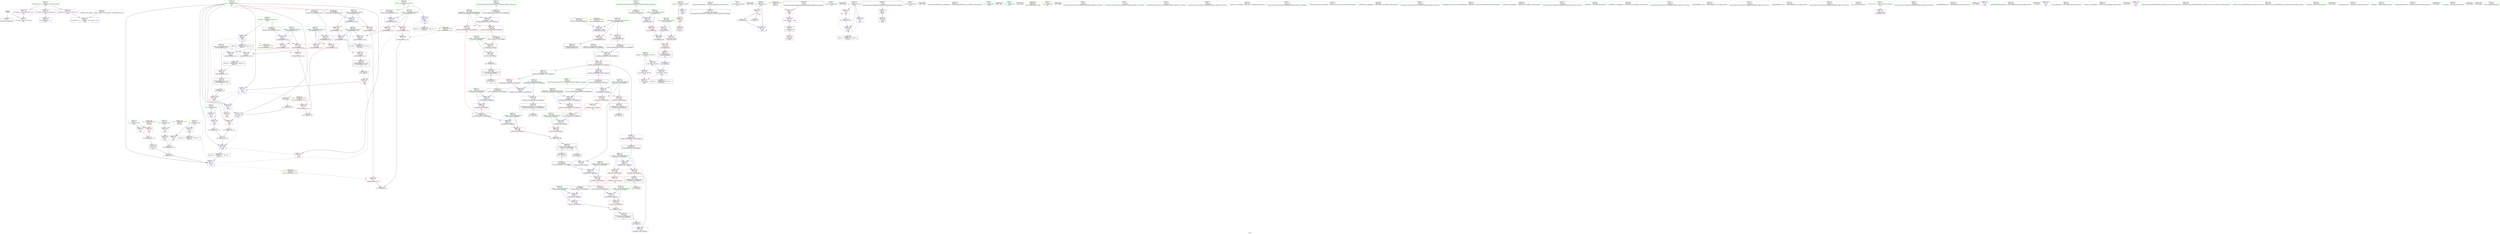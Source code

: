 digraph "SVFG" {
	label="SVFG";

	Node0x5639dddceab0 [shape=record,color=grey,label="{NodeID: 0\nNullPtr}"];
	Node0x5639dddceab0 -> Node0x5639dddef630[style=solid];
	Node0x5639dddceab0 -> Node0x5639dddf5120[style=solid];
	Node0x5639dde23eb0 [shape=record,color=black,label="{NodeID: 443\n115 = PHI(186, )\n}"];
	Node0x5639dde23eb0 -> Node0x5639dddf2ea0[style=solid];
	Node0x5639dddf04c0 [shape=record,color=blue,label="{NodeID: 194\n243\<--242\n__base.addr\<--__base\n_ZSt5fixedRSt8ios_base\n}"];
	Node0x5639dddf04c0 -> Node0x5639dddf3c70[style=dashed];
	Node0x5639dddf04c0 -> Node0x5639dddf3d40[style=dashed];
	Node0x5639dddecdb0 [shape=record,color=purple,label="{NodeID: 111\n270\<--262\ncoerce.dive\<--retval\n_ZSt12setprecisioni\n}"];
	Node0x5639dddecdb0 -> Node0x5639dddf3ee0[style=solid];
	Node0x5639dddeb740 [shape=record,color=green,label="{NodeID: 28\n48\<--49\nretval\<--retval_field_insensitive\nmain\n}"];
	Node0x5639dddeb740 -> Node0x5639dddf24e0[style=solid];
	Node0x5639dddeb740 -> Node0x5639dddf5220[style=solid];
	Node0x5639dddf36c0 [shape=record,color=red,label="{NodeID: 139\n234\<--214\n\<--retval\n_ZSt3maxIdERKT_S2_S2_\n}"];
	Node0x5639dddf36c0 -> Node0x5639dddeff10[style=solid];
	Node0x5639dddee090 [shape=record,color=green,label="{NodeID: 56\n216\<--217\n__a.addr\<--__a.addr_field_insensitive\n_ZSt3maxIdERKT_S2_S2_\n}"];
	Node0x5639dddee090 -> Node0x5639dddf3790[style=solid];
	Node0x5639dddee090 -> Node0x5639dddf3860[style=solid];
	Node0x5639dddee090 -> Node0x5639dddf60c0[style=solid];
	Node0x5639dde20780 [shape=record,color=black,label="{NodeID: 416\n353 = PHI(372, )\n}"];
	Node0x5639dde20780 -> Node0x5639dddf0f50[style=solid];
	Node0x5639dde0b530 [shape=record,color=black,label="{NodeID: 333\nMR_20V_2 = PHI(MR_20V_3, MR_20V_1, )\npts\{65 \}\n}"];
	Node0x5639dde0b530 -> Node0x5639dddf5700[style=dashed];
	Node0x5639dddf4d80 [shape=record,color=red,label="{NodeID: 167\n381\<--375\n\<--__a.addr\n_ZStorSt13_Ios_FmtflagsS_\n}"];
	Node0x5639dddf4d80 -> Node0x5639dddfed70[style=solid];
	Node0x5639dddef930 [shape=record,color=black,label="{NodeID: 84\n31\<--32\n\<--_ZNSt8ios_base4InitD1Ev\nCan only get source location for instruction, argument, global var or function.}"];
	Node0x5639ddddd4b0 [shape=record,color=green,label="{NodeID: 1\n7\<--1\n__dso_handle\<--dummyObj\nGlob }"];
	Node0x5639dde24080 [shape=record,color=black,label="{NodeID: 444\n154 = PHI()\n}"];
	Node0x5639dddf0590 [shape=record,color=blue,label="{NodeID: 195\n264\<--261\n__n.addr\<--__n\n_ZSt12setprecisioni\n}"];
	Node0x5639dddf0590 -> Node0x5639dddf3e10[style=dashed];
	Node0x5639dddece80 [shape=record,color=purple,label="{NodeID: 112\n295\<--294\n_M_flags\<--this1\n_ZNSt8ios_base4setfESt13_Ios_FmtflagsS0_\n}"];
	Node0x5639dddece80 -> Node0x5639dddf43c0[style=solid];
	Node0x5639dddeb810 [shape=record,color=green,label="{NodeID: 29\n50\<--51\nt\<--t_field_insensitive\nmain\n}"];
	Node0x5639dddeb810 -> Node0x5639dddf25b0[style=solid];
	Node0x5639dddeb810 -> Node0x5639dddf5490[style=solid];
	Node0x5639dddf3790 [shape=record,color=red,label="{NodeID: 140\n222\<--216\n\<--__a.addr\n_ZSt3maxIdERKT_S2_S2_\n}"];
	Node0x5639dddf3790 -> Node0x5639dddf3ad0[style=solid];
	Node0x5639dddee160 [shape=record,color=green,label="{NodeID: 57\n218\<--219\n__b.addr\<--__b.addr_field_insensitive\n_ZSt3maxIdERKT_S2_S2_\n}"];
	Node0x5639dddee160 -> Node0x5639dddf3930[style=solid];
	Node0x5639dddee160 -> Node0x5639dddf3a00[style=solid];
	Node0x5639dddee160 -> Node0x5639dddf6190[style=solid];
	Node0x5639dda6be60 [shape=record,color=black,label="{NodeID: 417\n334 = PHI(298, )\n0th arg _ZStcoSt13_Ios_Fmtflags }"];
	Node0x5639dda6be60 -> Node0x5639dddf0ce0[style=solid];
	Node0x5639dde0ba30 [shape=record,color=black,label="{NodeID: 334\nMR_22V_2 = PHI(MR_22V_3, MR_22V_1, )\npts\{67 \}\n}"];
	Node0x5639dde0ba30 -> Node0x5639dddf58a0[style=dashed];
	Node0x5639dddf4e50 [shape=record,color=red,label="{NodeID: 168\n382\<--377\n\<--__b.addr\n_ZStorSt13_Ios_FmtflagsS_\n}"];
	Node0x5639dddf4e50 -> Node0x5639dddfed70[style=solid];
	Node0x5639dddefa30 [shape=record,color=black,label="{NodeID: 85\n78\<--77\n\<--vbase.offset.ptr\nmain\n}"];
	Node0x5639dddefa30 -> Node0x5639dddf2dd0[style=solid];
	Node0x5639ddddd540 [shape=record,color=green,label="{NodeID: 2\n8\<--1\n_ZSt3cin\<--dummyObj\nGlob }"];
	Node0x5639dde24150 [shape=record,color=black,label="{NodeID: 445\n158 = PHI()\n}"];
	Node0x5639dde0ee90 [shape=record,color=yellow,style=double,label="{NodeID: 362\n18V_1 = ENCHI(MR_18V_0)\npts\{63 \}\nFun[_ZSt3minIdERKT_S2_S2_]}"];
	Node0x5639dde0ee90 -> Node0x5639dddf3520[style=dashed];
	Node0x5639dddf0660 [shape=record,color=blue,label="{NodeID: 196\n267\<--268\n_M_n\<--\n_ZSt12setprecisioni\n}"];
	Node0x5639dddf0660 -> Node0x5639dddf3ee0[style=dashed];
	Node0x5639dddecf50 [shape=record,color=purple,label="{NodeID: 113\n302\<--294\n_M_flags2\<--this1\n_ZNSt8ios_base4setfESt13_Ios_FmtflagsS0_\n|{<s0>21}}"];
	Node0x5639dddecf50:s0 -> Node0x5639dde21e90[style=solid,color=red];
	Node0x5639dddeb8e0 [shape=record,color=green,label="{NodeID: 30\n52\<--53\ncs\<--cs_field_insensitive\nmain\n}"];
	Node0x5639dddeb8e0 -> Node0x5639dddf2680[style=solid];
	Node0x5639dddeb8e0 -> Node0x5639dddf52f0[style=solid];
	Node0x5639dddeb8e0 -> Node0x5639dddf5cb0[style=solid];
	Node0x5639dddf3860 [shape=record,color=red,label="{NodeID: 141\n231\<--216\n\<--__a.addr\n_ZSt3maxIdERKT_S2_S2_\n}"];
	Node0x5639dddf3860 -> Node0x5639dddf03f0[style=solid];
	Node0x5639dddee230 [shape=record,color=green,label="{NodeID: 58\n243\<--244\n__base.addr\<--__base.addr_field_insensitive\n_ZSt5fixedRSt8ios_base\n}"];
	Node0x5639dddee230 -> Node0x5639dddf3c70[style=solid];
	Node0x5639dddee230 -> Node0x5639dddf3d40[style=solid];
	Node0x5639dddee230 -> Node0x5639dddf04c0[style=solid];
	Node0x5639dde21e90 [shape=record,color=black,label="{NodeID: 418\n318 = PHI(302, )\n0th arg _ZStaNRSt13_Ios_FmtflagsS_ }"];
	Node0x5639dde21e90 -> Node0x5639dddf0a70[style=solid];
	Node0x5639dde0bf30 [shape=record,color=black,label="{NodeID: 335\nMR_24V_2 = PHI(MR_24V_3, MR_24V_1, )\npts\{690000 \}\n}"];
	Node0x5639dde0bf30 -> Node0x5639dddf5be0[style=dashed];
	Node0x5639dddf4f20 [shape=record,color=blue,label="{NodeID: 169\n389\<--19\nllvm.global_ctors_0\<--\nGlob }"];
	Node0x5639dddefb00 [shape=record,color=black,label="{NodeID: 86\n81\<--80\n\<--add.ptr\nmain\n}"];
	Node0x5639ddde9900 [shape=record,color=green,label="{NodeID: 3\n11\<--1\n_ZSt4cout\<--dummyObj\nGlob }"];
	Node0x5639dde24220 [shape=record,color=black,label="{NodeID: 446\n164 = PHI()\n}"];
	Node0x5639dde0efa0 [shape=record,color=yellow,style=double,label="{NodeID: 363\n20V_1 = ENCHI(MR_20V_0)\npts\{65 \}\nFun[_ZSt3minIdERKT_S2_S2_]}"];
	Node0x5639dde0efa0 -> Node0x5639dddf35f0[style=dashed];
	Node0x5639dddf0730 [shape=record,color=blue,label="{NodeID: 197\n283\<--280\nthis.addr\<--this\n_ZNSt8ios_base4setfESt13_Ios_FmtflagsS0_\n}"];
	Node0x5639dddf0730 -> Node0x5639dddf3fb0[style=dashed];
	Node0x5639ddded020 [shape=record,color=purple,label="{NodeID: 114\n311\<--294\n_M_flags5\<--this1\n_ZNSt8ios_base4setfESt13_Ios_FmtflagsS0_\n|{<s0>23}}"];
	Node0x5639ddded020:s0 -> Node0x5639dde24e00[style=solid,color=red];
	Node0x5639dddeb9b0 [shape=record,color=green,label="{NodeID: 31\n54\<--55\npi\<--pi_field_insensitive\nmain\n}"];
	Node0x5639dddeb9b0 -> Node0x5639dddf2750[style=solid];
	Node0x5639dddeb9b0 -> Node0x5639dddf53c0[style=solid];
	Node0x5639dddf3930 [shape=record,color=red,label="{NodeID: 142\n224\<--218\n\<--__b.addr\n_ZSt3maxIdERKT_S2_S2_\n}"];
	Node0x5639dddf3930 -> Node0x5639dddf3ba0[style=solid];
	Node0x5639dddee300 [shape=record,color=green,label="{NodeID: 59\n250\<--251\n_ZNSt8ios_base4setfESt13_Ios_FmtflagsS0_\<--_ZNSt8ios_base4setfESt13_Ios_FmtflagsS0__field_insensitive\n}"];
	Node0x5639dde21fd0 [shape=record,color=black,label="{NodeID: 419\n319 = PHI(299, )\n1st arg _ZStaNRSt13_Ios_FmtflagsS_ }"];
	Node0x5639dde21fd0 -> Node0x5639dddf0b40[style=solid];
	Node0x5639dddf5020 [shape=record,color=blue,label="{NodeID: 170\n390\<--20\nllvm.global_ctors_1\<--_GLOBAL__sub_I_qu4sar_1_0.cpp\nGlob }"];
	Node0x5639dddefbd0 [shape=record,color=black,label="{NodeID: 87\n104\<--103\nconv\<--\nmain\n}"];
	Node0x5639dddefbd0 -> Node0x5639dddff1f0[style=solid];
	Node0x5639ddde9990 [shape=record,color=green,label="{NodeID: 4\n12\<--1\n.str\<--dummyObj\nGlob }"];
	Node0x5639dde242f0 [shape=record,color=black,label="{NodeID: 447\n168 = PHI()\n}"];
	Node0x5639dddf0800 [shape=record,color=blue,label="{NodeID: 198\n285\<--281\n__fmtfl.addr\<--__fmtfl\n_ZNSt8ios_base4setfESt13_Ios_FmtflagsS0_\n}"];
	Node0x5639dddf0800 -> Node0x5639dddf4080[style=dashed];
	Node0x5639dddf2340 [shape=record,color=purple,label="{NodeID: 115\n80\<--9\nadd.ptr\<--\nmain\n}"];
	Node0x5639dddf2340 -> Node0x5639dddefb00[style=solid];
	Node0x5639dddeba80 [shape=record,color=green,label="{NodeID: 32\n56\<--57\nv\<--v_field_insensitive\nmain\n}"];
	Node0x5639dddeba80 -> Node0x5639dddf2820[style=solid];
	Node0x5639dddeba80 -> Node0x5639dddf28f0[style=solid];
	Node0x5639dddf3a00 [shape=record,color=red,label="{NodeID: 143\n228\<--218\n\<--__b.addr\n_ZSt3maxIdERKT_S2_S2_\n}"];
	Node0x5639dddf3a00 -> Node0x5639dddf0320[style=solid];
	Node0x5639dddee400 [shape=record,color=green,label="{NodeID: 60\n262\<--263\nretval\<--retval_field_insensitive\n_ZSt12setprecisioni\n}"];
	Node0x5639dddee400 -> Node0x5639dddecce0[style=solid];
	Node0x5639dddee400 -> Node0x5639dddecdb0[style=solid];
	Node0x5639dde22110 [shape=record,color=black,label="{NodeID: 420\n261 = PHI(147, )\n0th arg _ZSt12setprecisioni }"];
	Node0x5639dde22110 -> Node0x5639dddf0590[style=solid];
	Node0x5639dddf5120 [shape=record,color=blue, style = dotted,label="{NodeID: 171\n391\<--3\nllvm.global_ctors_2\<--dummyVal\nGlob }"];
	Node0x5639dddefca0 [shape=record,color=black,label="{NodeID: 88\n110\<--109\nconv6\<--mul5\nmain\n}"];
	Node0x5639dddefca0 -> Node0x5639dddff070[style=solid];
	Node0x5639ddde9a20 [shape=record,color=green,label="{NodeID: 5\n14\<--1\n.str.1\<--dummyObj\nGlob }"];
	Node0x5639dde243f0 [shape=record,color=black,label="{NodeID: 448\n170 = PHI()\n}"];
	Node0x5639dddf08d0 [shape=record,color=blue,label="{NodeID: 199\n287\<--282\n__mask.addr\<--__mask\n_ZNSt8ios_base4setfESt13_Ios_FmtflagsS0_\n}"];
	Node0x5639dddf08d0 -> Node0x5639dddf4150[style=dashed];
	Node0x5639dddf08d0 -> Node0x5639dddf4220[style=dashed];
	Node0x5639dddf2410 [shape=record,color=red,label="{NodeID: 116\n76\<--10\nvtable\<--\nmain\n}"];
	Node0x5639dddf2410 -> Node0x5639dddecc10[style=solid];
	Node0x5639dddebb50 [shape=record,color=green,label="{NodeID: 33\n58\<--59\nd\<--d_field_insensitive\nmain\n}"];
	Node0x5639dddebb50 -> Node0x5639dddf29c0[style=solid];
	Node0x5639dddf6a70 [shape=record,color=yellow,style=double,label="{NodeID: 393\nRETMU(42V_2)\npts\{244 \}\nFun[_ZSt5fixedRSt8ios_base]}"];
	Node0x5639dddf3ad0 [shape=record,color=red,label="{NodeID: 144\n223\<--222\n\<--\n_ZSt3maxIdERKT_S2_S2_\n}"];
	Node0x5639dddf3ad0 -> Node0x5639dddffaf0[style=solid];
	Node0x5639dddee4d0 [shape=record,color=green,label="{NodeID: 61\n264\<--265\n__n.addr\<--__n.addr_field_insensitive\n_ZSt12setprecisioni\n}"];
	Node0x5639dddee4d0 -> Node0x5639dddf3e10[style=solid];
	Node0x5639dddee4d0 -> Node0x5639dddf0590[style=solid];
	Node0x5639dde22250 [shape=record,color=black,label="{NodeID: 421\n373 = PHI(351, )\n0th arg _ZStorSt13_Ios_FmtflagsS_ }"];
	Node0x5639dde22250 -> Node0x5639dddf11c0[style=solid];
	Node0x5639dddf5220 [shape=record,color=blue,label="{NodeID: 172\n48\<--71\nretval\<--\nmain\n}"];
	Node0x5639dddf5220 -> Node0x5639dddf24e0[style=dashed];
	Node0x5639dddefd70 [shape=record,color=black,label="{NodeID: 89\n47\<--176\nmain_ret\<--\nmain\n}"];
	Node0x5639ddde9ab0 [shape=record,color=green,label="{NodeID: 6\n16\<--1\n.str.2\<--dummyObj\nGlob }"];
	Node0x5639dde244f0 [shape=record,color=black,label="{NodeID: 449\n174 = PHI()\n}"];
	Node0x5639dddf09a0 [shape=record,color=blue,label="{NodeID: 200\n289\<--296\n__old\<--\n_ZNSt8ios_base4setfESt13_Ios_FmtflagsS0_\n}"];
	Node0x5639dddf09a0 -> Node0x5639dddf42f0[style=dashed];
	Node0x5639dddf24e0 [shape=record,color=red,label="{NodeID: 117\n176\<--48\n\<--retval\nmain\n}"];
	Node0x5639dddf24e0 -> Node0x5639dddefd70[style=solid];
	Node0x5639dddebc20 [shape=record,color=green,label="{NodeID: 34\n60\<--61\ng\<--g_field_insensitive\nmain\n}"];
	Node0x5639dddebc20 -> Node0x5639dddf2a90[style=solid];
	Node0x5639dddebc20 -> Node0x5639dddf5560[style=solid];
	Node0x5639dddf3ba0 [shape=record,color=red,label="{NodeID: 145\n225\<--224\n\<--\n_ZSt3maxIdERKT_S2_S2_\n}"];
	Node0x5639dddf3ba0 -> Node0x5639dddffaf0[style=solid];
	Node0x5639dddee5a0 [shape=record,color=green,label="{NodeID: 62\n283\<--284\nthis.addr\<--this.addr_field_insensitive\n_ZNSt8ios_base4setfESt13_Ios_FmtflagsS0_\n}"];
	Node0x5639dddee5a0 -> Node0x5639dddf3fb0[style=solid];
	Node0x5639dddee5a0 -> Node0x5639dddf0730[style=solid];
	Node0x5639dde22390 [shape=record,color=black,label="{NodeID: 422\n374 = PHI(352, )\n1st arg _ZStorSt13_Ios_FmtflagsS_ }"];
	Node0x5639dde22390 -> Node0x5639dddf1290[style=solid];
	Node0x5639dddf52f0 [shape=record,color=blue,label="{NodeID: 173\n52\<--86\ncs\<--\nmain\n}"];
	Node0x5639dddf52f0 -> Node0x5639dde0a630[style=dashed];
	Node0x5639dddefe40 [shape=record,color=black,label="{NodeID: 90\n186\<--209\n_ZSt3minIdERKT_S2_S2__ret\<--\n_ZSt3minIdERKT_S2_S2_\n|{<s0>8}}"];
	Node0x5639dddefe40:s0 -> Node0x5639dde23eb0[style=solid,color=blue];
	Node0x5639dddea2f0 [shape=record,color=green,label="{NodeID: 7\n19\<--1\n\<--dummyObj\nCan only get source location for instruction, argument, global var or function.}"];
	Node0x5639dde245c0 [shape=record,color=black,label="{NodeID: 450\n247 = PHI(279, )\n}"];
	Node0x5639dde0f320 [shape=record,color=yellow,style=double,label="{NodeID: 367\n18V_1 = ENCHI(MR_18V_0)\npts\{63 \}\nFun[_ZSt3maxIdERKT_S2_S2_]}"];
	Node0x5639dde0f320 -> Node0x5639dddf3ba0[style=dashed];
	Node0x5639dddf0a70 [shape=record,color=blue,label="{NodeID: 201\n320\<--318\n__a.addr\<--__a\n_ZStaNRSt13_Ios_FmtflagsS_\n}"];
	Node0x5639dddf0a70 -> Node0x5639dddf4490[style=dashed];
	Node0x5639dddf0a70 -> Node0x5639dddf4560[style=dashed];
	Node0x5639dddf25b0 [shape=record,color=red,label="{NodeID: 118\n93\<--50\n\<--t\nmain\n}"];
	Node0x5639dddf25b0 -> Node0x5639dddff370[style=solid];
	Node0x5639dddf25b0 -> Node0x5639dddff970[style=solid];
	Node0x5639dddebcf0 [shape=record,color=green,label="{NodeID: 35\n62\<--63\nans\<--ans_field_insensitive\nmain\n|{|<s8>8|<s9>9}}"];
	Node0x5639dddebcf0 -> Node0x5639dddf2b60[style=solid];
	Node0x5639dddebcf0 -> Node0x5639dddf2c30[style=solid];
	Node0x5639dddebcf0 -> Node0x5639dddf2d00[style=solid];
	Node0x5639dddebcf0 -> Node0x5639dddf5630[style=solid];
	Node0x5639dddebcf0 -> Node0x5639dddf57d0[style=solid];
	Node0x5639dddebcf0 -> Node0x5639dddf5970[style=solid];
	Node0x5639dddebcf0 -> Node0x5639dddf5a40[style=solid];
	Node0x5639dddebcf0 -> Node0x5639dddf5b10[style=solid];
	Node0x5639dddebcf0:s8 -> Node0x5639dde22e30[style=solid,color=red];
	Node0x5639dddebcf0:s9 -> Node0x5639dde23050[style=solid,color=red];
	Node0x5639dddfe5f0 [shape=record,color=grey,label="{NodeID: 312\n135 = Binary(134, 136, )\n}"];
	Node0x5639dddfe5f0 -> Node0x5639dddfe8f0[style=solid];
	Node0x5639dddf3c70 [shape=record,color=red,label="{NodeID: 146\n246\<--243\n\<--__base.addr\n_ZSt5fixedRSt8ios_base\n|{<s0>19}}"];
	Node0x5639dddf3c70:s0 -> Node0x5639dde225a0[style=solid,color=red];
	Node0x5639dddee670 [shape=record,color=green,label="{NodeID: 63\n285\<--286\n__fmtfl.addr\<--__fmtfl.addr_field_insensitive\n_ZNSt8ios_base4setfESt13_Ios_FmtflagsS0_\n}"];
	Node0x5639dddee670 -> Node0x5639dddf4080[style=solid];
	Node0x5639dddee670 -> Node0x5639dddf0800[style=solid];
	Node0x5639dde224d0 [shape=record,color=black,label="{NodeID: 423\n242 = PHI()\n0th arg _ZSt5fixedRSt8ios_base }"];
	Node0x5639dde224d0 -> Node0x5639dddf04c0[style=solid];
	Node0x5639dddf53c0 [shape=record,color=blue,label="{NodeID: 174\n54\<--91\npi\<--\nmain\n}"];
	Node0x5639dddf53c0 -> Node0x5639dddf2750[style=dashed];
	Node0x5639dddeff10 [shape=record,color=black,label="{NodeID: 91\n211\<--234\n_ZSt3maxIdERKT_S2_S2__ret\<--\n_ZSt3maxIdERKT_S2_S2_\n|{<s0>9}}"];
	Node0x5639dddeff10:s0 -> Node0x5639dde236d0[style=solid,color=blue];
	Node0x5639dddea380 [shape=record,color=green,label="{NodeID: 8\n71\<--1\n\<--dummyObj\nCan only get source location for instruction, argument, global var or function.}"];
	Node0x5639dde24730 [shape=record,color=black,label="{NodeID: 451\n299 = PHI(333, )\n|{<s0>21}}"];
	Node0x5639dde24730:s0 -> Node0x5639dde21fd0[style=solid,color=red];
	Node0x5639dde0f430 [shape=record,color=yellow,style=double,label="{NodeID: 368\n22V_1 = ENCHI(MR_22V_0)\npts\{67 \}\nFun[_ZSt3maxIdERKT_S2_S2_]}"];
	Node0x5639dde0f430 -> Node0x5639dddf3ad0[style=dashed];
	Node0x5639dddf0b40 [shape=record,color=blue,label="{NodeID: 202\n322\<--319\n__b.addr\<--__b\n_ZStaNRSt13_Ios_FmtflagsS_\n}"];
	Node0x5639dddf0b40 -> Node0x5639dddf4630[style=dashed];
	Node0x5639dddf2680 [shape=record,color=red,label="{NodeID: 119\n161\<--52\n\<--cs\nmain\n}"];
	Node0x5639dddf2680 -> Node0x5639dddfeef0[style=solid];
	Node0x5639dddebdc0 [shape=record,color=green,label="{NodeID: 36\n64\<--65\nref.tmp\<--ref.tmp_field_insensitive\nmain\n|{|<s1>8}}"];
	Node0x5639dddebdc0 -> Node0x5639dddf5700[style=solid];
	Node0x5639dddebdc0:s1 -> Node0x5639dde22d20[style=solid,color=red];
	Node0x5639dddfe770 [shape=record,color=grey,label="{NodeID: 313\n131 = Binary(128, 132, )\n}"];
	Node0x5639dddfe770 -> Node0x5639dddf5a40[style=solid];
	Node0x5639dddf3d40 [shape=record,color=red,label="{NodeID: 147\n252\<--243\n\<--__base.addr\n_ZSt5fixedRSt8ios_base\n}"];
	Node0x5639dddf3d40 -> Node0x5639dddeffe0[style=solid];
	Node0x5639dddee740 [shape=record,color=green,label="{NodeID: 64\n287\<--288\n__mask.addr\<--__mask.addr_field_insensitive\n_ZNSt8ios_base4setfESt13_Ios_FmtflagsS0_\n}"];
	Node0x5639dddee740 -> Node0x5639dddf4150[style=solid];
	Node0x5639dddee740 -> Node0x5639dddf4220[style=solid];
	Node0x5639dddee740 -> Node0x5639dddf08d0[style=solid];
	Node0x5639dde225a0 [shape=record,color=black,label="{NodeID: 424\n280 = PHI(246, )\n0th arg _ZNSt8ios_base4setfESt13_Ios_FmtflagsS0_ }"];
	Node0x5639dde225a0 -> Node0x5639dddf0730[style=solid];
	Node0x5639dddf5490 [shape=record,color=blue,label="{NodeID: 175\n50\<--94\nt\<--dec\nmain\n}"];
	Node0x5639dddf5490 -> Node0x5639dddf25b0[style=dashed];
	Node0x5639dddf5490 -> Node0x5639dddf5490[style=dashed];
	Node0x5639dddeffe0 [shape=record,color=black,label="{NodeID: 92\n241\<--252\n_ZSt5fixedRSt8ios_base_ret\<--\n_ZSt5fixedRSt8ios_base\n}"];
	Node0x5639dddea440 [shape=record,color=green,label="{NodeID: 9\n73\<--1\n\<--dummyObj\nCan only get source location for instruction, argument, global var or function.}"];
	Node0x5639dde24990 [shape=record,color=black,label="{NodeID: 452\n303 = PHI(317, )\n}"];
	Node0x5639dddf0c10 [shape=record,color=blue,label="{NodeID: 203\n330\<--329\n\<--call\n_ZStaNRSt13_Ios_FmtflagsS_\n}"];
	Node0x5639dddf2750 [shape=record,color=red,label="{NodeID: 120\n137\<--54\n\<--pi\nmain\n}"];
	Node0x5639dddf2750 -> Node0x5639dddfea70[style=solid];
	Node0x5639dddebe90 [shape=record,color=green,label="{NodeID: 37\n66\<--67\nref.tmp8\<--ref.tmp8_field_insensitive\nmain\n|{|<s1>9}}"];
	Node0x5639dddebe90 -> Node0x5639dddf58a0[style=solid];
	Node0x5639dddebe90:s1 -> Node0x5639dde22f40[style=solid,color=red];
	Node0x5639dddfe8f0 [shape=record,color=grey,label="{NodeID: 314\n139 = Binary(135, 138, )\n}"];
	Node0x5639dddfe8f0 -> Node0x5639dddf5b10[style=solid];
	Node0x5639dddf3e10 [shape=record,color=red,label="{NodeID: 148\n268\<--264\n\<--__n.addr\n_ZSt12setprecisioni\n}"];
	Node0x5639dddf3e10 -> Node0x5639dddf0660[style=solid];
	Node0x5639dddee810 [shape=record,color=green,label="{NodeID: 65\n289\<--290\n__old\<--__old_field_insensitive\n_ZNSt8ios_base4setfESt13_Ios_FmtflagsS0_\n}"];
	Node0x5639dddee810 -> Node0x5639dddf42f0[style=solid];
	Node0x5639dddee810 -> Node0x5639dddf09a0[style=solid];
	Node0x5639dde22710 [shape=record,color=black,label="{NodeID: 425\n281 = PHI(248, )\n1st arg _ZNSt8ios_base4setfESt13_Ios_FmtflagsS0_ }"];
	Node0x5639dde22710 -> Node0x5639dddf0800[style=solid];
	Node0x5639dddf5560 [shape=record,color=blue,label="{NodeID: 176\n60\<--100\ng\<--\nmain\n}"];
	Node0x5639dddf5560 -> Node0x5639dddf2a90[style=dashed];
	Node0x5639dddf5560 -> Node0x5639dde0ab30[style=dashed];
	Node0x5639dddf00b0 [shape=record,color=black,label="{NodeID: 93\n260\<--271\n_ZSt12setprecisioni_ret\<--\n_ZSt12setprecisioni\n|{<s0>12}}"];
	Node0x5639dddf00b0:s0 -> Node0x5639dde23aa0[style=solid,color=blue];
	Node0x5639dddea540 [shape=record,color=green,label="{NodeID: 10\n86\<--1\n\<--dummyObj\nCan only get source location for instruction, argument, global var or function.}"];
	Node0x5639dde24aa0 [shape=record,color=black,label="{NodeID: 453\n308 = PHI(359, )\n|{<s0>23}}"];
	Node0x5639dde24aa0:s0 -> Node0x5639dde24f40[style=solid,color=red];
	Node0x5639dddf0ce0 [shape=record,color=blue,label="{NodeID: 204\n335\<--334\n__a.addr\<--__a\n_ZStcoSt13_Ios_Fmtflags\n}"];
	Node0x5639dddf0ce0 -> Node0x5639dddf47d0[style=dashed];
	Node0x5639dddf2820 [shape=record,color=red,label="{NodeID: 121\n107\<--56\n\<--v\nmain\n}"];
	Node0x5639dddf2820 -> Node0x5639dddff4f0[style=solid];
	Node0x5639dddebf60 [shape=record,color=green,label="{NodeID: 38\n68\<--69\nagg.tmp\<--agg.tmp_field_insensitive\nmain\n}"];
	Node0x5639dddebf60 -> Node0x5639dddeca70[style=solid];
	Node0x5639dddebf60 -> Node0x5639dddecb40[style=solid];
	Node0x5639dddfea70 [shape=record,color=grey,label="{NodeID: 315\n138 = Binary(132, 137, )\n}"];
	Node0x5639dddfea70 -> Node0x5639dddfe8f0[style=solid];
	Node0x5639dddf3ee0 [shape=record,color=red,label="{NodeID: 149\n271\<--270\n\<--coerce.dive\n_ZSt12setprecisioni\n}"];
	Node0x5639dddf3ee0 -> Node0x5639dddf00b0[style=solid];
	Node0x5639dddee8e0 [shape=record,color=green,label="{NodeID: 66\n300\<--301\n_ZStcoSt13_Ios_Fmtflags\<--_ZStcoSt13_Ios_Fmtflags_field_insensitive\n}"];
	Node0x5639dde22850 [shape=record,color=black,label="{NodeID: 426\n282 = PHI(249, )\n2nd arg _ZNSt8ios_base4setfESt13_Ios_FmtflagsS0_ }"];
	Node0x5639dde22850 -> Node0x5639dddf08d0[style=solid];
	Node0x5639dde0dd30 [shape=record,color=yellow,style=double,label="{NodeID: 343\n2V_1 = ENCHI(MR_2V_0)\npts\{1 \}\nFun[main]}"];
	Node0x5639dde0dd30 -> Node0x5639dddf2410[style=dashed];
	Node0x5639dddf5630 [shape=record,color=blue,label="{NodeID: 177\n62\<--111\nans\<--div\nmain\n|{|<s2>8}}"];
	Node0x5639dddf5630 -> Node0x5639dddf2ea0[style=dashed];
	Node0x5639dddf5630 -> Node0x5639dddf57d0[style=dashed];
	Node0x5639dddf5630:s2 -> Node0x5639dde0ee90[style=dashed,color=red];
	Node0x5639dddf0180 [shape=record,color=black,label="{NodeID: 94\n279\<--315\n_ZNSt8ios_base4setfESt13_Ios_FmtflagsS0__ret\<--\n_ZNSt8ios_base4setfESt13_Ios_FmtflagsS0_\n|{<s0>19}}"];
	Node0x5639dddf0180:s0 -> Node0x5639dde245c0[style=solid,color=blue];
	Node0x5639dddea640 [shape=record,color=green,label="{NodeID: 11\n91\<--1\n\<--dummyObj\nCan only get source location for instruction, argument, global var or function.}"];
	Node0x5639dde24bb0 [shape=record,color=black,label="{NodeID: 454\n312 = PHI(341, )\n}"];
	Node0x5639dddf0db0 [shape=record,color=blue,label="{NodeID: 205\n344\<--342\n__a.addr\<--__a\n_ZStoRRSt13_Ios_FmtflagsS_\n}"];
	Node0x5639dddf0db0 -> Node0x5639dddf48a0[style=dashed];
	Node0x5639dddf0db0 -> Node0x5639dddf4970[style=dashed];
	Node0x5639dddf28f0 [shape=record,color=red,label="{NodeID: 122\n108\<--56\n\<--v\nmain\n}"];
	Node0x5639dddf28f0 -> Node0x5639dddff4f0[style=solid];
	Node0x5639dddec030 [shape=record,color=green,label="{NodeID: 39\n74\<--75\n_ZNSt8ios_base15sync_with_stdioEb\<--_ZNSt8ios_base15sync_with_stdioEb_field_insensitive\n}"];
	Node0x5639dddfebf0 [shape=record,color=grey,label="{NodeID: 316\n339 = Binary(338, 95, )\n}"];
	Node0x5639dddfebf0 -> Node0x5639ddded140[style=solid];
	Node0x5639dddf3fb0 [shape=record,color=red,label="{NodeID: 150\n294\<--283\nthis1\<--this.addr\n_ZNSt8ios_base4setfESt13_Ios_FmtflagsS0_\n}"];
	Node0x5639dddf3fb0 -> Node0x5639dddece80[style=solid];
	Node0x5639dddf3fb0 -> Node0x5639dddecf50[style=solid];
	Node0x5639dddf3fb0 -> Node0x5639ddded020[style=solid];
	Node0x5639dddee9e0 [shape=record,color=green,label="{NodeID: 67\n304\<--305\n_ZStaNRSt13_Ios_FmtflagsS_\<--_ZStaNRSt13_Ios_FmtflagsS__field_insensitive\n}"];
	Node0x5639dde22990 [shape=record,color=black,label="{NodeID: 427\n360 = PHI(306, 327, )\n0th arg _ZStanSt13_Ios_FmtflagsS_ }"];
	Node0x5639dde22990 -> Node0x5639dddf1020[style=solid];
	Node0x5639dddf5700 [shape=record,color=blue,label="{NodeID: 178\n64\<--114\nref.tmp\<--\nmain\n|{|<s2>8}}"];
	Node0x5639dddf5700 -> Node0x5639dddf2ea0[style=dashed];
	Node0x5639dddf5700 -> Node0x5639dde0b530[style=dashed];
	Node0x5639dddf5700:s2 -> Node0x5639dde0efa0[style=dashed,color=red];
	Node0x5639dddf0250 [shape=record,color=black,label="{NodeID: 95\n317\<--330\n_ZStaNRSt13_Ios_FmtflagsS__ret\<--\n_ZStaNRSt13_Ios_FmtflagsS_\n|{<s0>21}}"];
	Node0x5639dddf0250:s0 -> Node0x5639dde24990[style=solid,color=blue];
	Node0x5639dddea740 [shape=record,color=green,label="{NodeID: 12\n95\<--1\n\<--dummyObj\nCan only get source location for instruction, argument, global var or function.}"];
	Node0x5639dde24cc0 [shape=record,color=black,label="{NodeID: 455\n329 = PHI(359, )\n}"];
	Node0x5639dde24cc0 -> Node0x5639dddf0c10[style=solid];
	Node0x5639dddf0e80 [shape=record,color=blue,label="{NodeID: 206\n346\<--343\n__b.addr\<--__b\n_ZStoRRSt13_Ios_FmtflagsS_\n}"];
	Node0x5639dddf0e80 -> Node0x5639dddf4a40[style=dashed];
	Node0x5639dddf29c0 [shape=record,color=red,label="{NodeID: 123\n103\<--58\n\<--d\nmain\n}"];
	Node0x5639dddf29c0 -> Node0x5639dddefbd0[style=solid];
	Node0x5639dddec130 [shape=record,color=green,label="{NodeID: 40\n83\<--84\n_ZNSt9basic_iosIcSt11char_traitsIcEE3tieEPSo\<--_ZNSt9basic_iosIcSt11char_traitsIcEE3tieEPSo_field_insensitive\n}"];
	Node0x5639dddfed70 [shape=record,color=grey,label="{NodeID: 317\n383 = Binary(381, 382, )\n}"];
	Node0x5639dddfed70 -> Node0x5639ddded3b0[style=solid];
	Node0x5639dddf4080 [shape=record,color=red,label="{NodeID: 151\n306\<--285\n\<--__fmtfl.addr\n_ZNSt8ios_base4setfESt13_Ios_FmtflagsS0_\n|{<s0>22}}"];
	Node0x5639dddf4080:s0 -> Node0x5639dde22990[style=solid,color=red];
	Node0x5639dddeeae0 [shape=record,color=green,label="{NodeID: 68\n309\<--310\n_ZStanSt13_Ios_FmtflagsS_\<--_ZStanSt13_Ios_FmtflagsS__field_insensitive\n}"];
	Node0x5639dde22ba0 [shape=record,color=black,label="{NodeID: 428\n361 = PHI(307, 328, )\n1st arg _ZStanSt13_Ios_FmtflagsS_ }"];
	Node0x5639dde22ba0 -> Node0x5639dddf10f0[style=solid];
	Node0x5639dddf57d0 [shape=record,color=blue,label="{NodeID: 179\n62\<--118\nans\<--\nmain\n|{|<s2>9}}"];
	Node0x5639dddf57d0 -> Node0x5639dddf2f70[style=dashed];
	Node0x5639dddf57d0 -> Node0x5639dddf5970[style=dashed];
	Node0x5639dddf57d0:s2 -> Node0x5639dde0f320[style=dashed,color=red];
	Node0x5639ddded140 [shape=record,color=black,label="{NodeID: 96\n333\<--339\n_ZStcoSt13_Ios_Fmtflags_ret\<--neg\n_ZStcoSt13_Ios_Fmtflags\n|{<s0>20}}"];
	Node0x5639ddded140:s0 -> Node0x5639dde24730[style=solid,color=blue];
	Node0x5639dddea840 [shape=record,color=green,label="{NodeID: 13\n100\<--1\n\<--dummyObj\nCan only get source location for instruction, argument, global var or function.}"];
	Node0x5639dde24e00 [shape=record,color=black,label="{NodeID: 456\n342 = PHI(311, )\n0th arg _ZStoRRSt13_Ios_FmtflagsS_ }"];
	Node0x5639dde24e00 -> Node0x5639dddf0db0[style=solid];
	Node0x5639dddf0f50 [shape=record,color=blue,label="{NodeID: 207\n356\<--353\n\<--call\n_ZStoRRSt13_Ios_FmtflagsS_\n}"];
	Node0x5639dddf2a90 [shape=record,color=red,label="{NodeID: 124\n105\<--60\n\<--g\nmain\n}"];
	Node0x5639dddf2a90 -> Node0x5639dddff1f0[style=solid];
	Node0x5639dddec230 [shape=record,color=green,label="{NodeID: 41\n88\<--89\n_ZNSirsERi\<--_ZNSirsERi_field_insensitive\n}"];
	Node0x5639dddfeef0 [shape=record,color=grey,label="{NodeID: 318\n162 = Binary(161, 86, )\n}"];
	Node0x5639dddfeef0 -> Node0x5639dddf5cb0[style=solid];
	Node0x5639dddf4150 [shape=record,color=red,label="{NodeID: 152\n298\<--287\n\<--__mask.addr\n_ZNSt8ios_base4setfESt13_Ios_FmtflagsS0_\n|{<s0>20}}"];
	Node0x5639dddf4150:s0 -> Node0x5639dda6be60[style=solid,color=red];
	Node0x5639dddeebe0 [shape=record,color=green,label="{NodeID: 69\n313\<--314\n_ZStoRRSt13_Ios_FmtflagsS_\<--_ZStoRRSt13_Ios_FmtflagsS__field_insensitive\n}"];
	Node0x5639dde22d20 [shape=record,color=black,label="{NodeID: 429\n187 = PHI(64, )\n0th arg _ZSt3minIdERKT_S2_S2_ }"];
	Node0x5639dde22d20 -> Node0x5639dddf5d80[style=solid];
	Node0x5639dddf58a0 [shape=record,color=blue,label="{NodeID: 180\n66\<--121\nref.tmp8\<--\nmain\n|{|<s2>9}}"];
	Node0x5639dddf58a0 -> Node0x5639dddf2f70[style=dashed];
	Node0x5639dddf58a0 -> Node0x5639dde0ba30[style=dashed];
	Node0x5639dddf58a0:s2 -> Node0x5639dde0f430[style=dashed,color=red];
	Node0x5639ddded210 [shape=record,color=black,label="{NodeID: 97\n341\<--356\n_ZStoRRSt13_Ios_FmtflagsS__ret\<--\n_ZStoRRSt13_Ios_FmtflagsS_\n|{<s0>23}}"];
	Node0x5639ddded210:s0 -> Node0x5639dde24bb0[style=solid,color=blue];
	Node0x5639dddea940 [shape=record,color=green,label="{NodeID: 14\n114\<--1\n\<--dummyObj\nCan only get source location for instruction, argument, global var or function.}"];
	Node0x5639dde24f40 [shape=record,color=black,label="{NodeID: 457\n343 = PHI(308, )\n1st arg _ZStoRRSt13_Ios_FmtflagsS_ }"];
	Node0x5639dde24f40 -> Node0x5639dddf0e80[style=solid];
	Node0x5639dddf1020 [shape=record,color=blue,label="{NodeID: 208\n362\<--360\n__a.addr\<--__a\n_ZStanSt13_Ios_FmtflagsS_\n}"];
	Node0x5639dddf1020 -> Node0x5639dddf4be0[style=dashed];
	Node0x5639dddf2b60 [shape=record,color=red,label="{NodeID: 125\n127\<--62\n\<--ans\nmain\n}"];
	Node0x5639dddec330 [shape=record,color=green,label="{NodeID: 42\n116\<--117\n_ZSt3minIdERKT_S2_S2_\<--_ZSt3minIdERKT_S2_S2__field_insensitive\n}"];
	Node0x5639dddff070 [shape=record,color=grey,label="{NodeID: 319\n111 = Binary(106, 110, )\n}"];
	Node0x5639dddff070 -> Node0x5639dddf5630[style=solid];
	Node0x5639dddf4220 [shape=record,color=red,label="{NodeID: 153\n307\<--287\n\<--__mask.addr\n_ZNSt8ios_base4setfESt13_Ios_FmtflagsS0_\n|{<s0>22}}"];
	Node0x5639dddf4220:s0 -> Node0x5639dde22ba0[style=solid,color=red];
	Node0x5639dddeece0 [shape=record,color=green,label="{NodeID: 70\n320\<--321\n__a.addr\<--__a.addr_field_insensitive\n_ZStaNRSt13_Ios_FmtflagsS_\n}"];
	Node0x5639dddeece0 -> Node0x5639dddf4490[style=solid];
	Node0x5639dddeece0 -> Node0x5639dddf4560[style=solid];
	Node0x5639dddeece0 -> Node0x5639dddf0a70[style=solid];
	Node0x5639dde22e30 [shape=record,color=black,label="{NodeID: 430\n188 = PHI(62, )\n1st arg _ZSt3minIdERKT_S2_S2_ }"];
	Node0x5639dde22e30 -> Node0x5639dddf5e50[style=solid];
	Node0x5639dddf5970 [shape=record,color=blue,label="{NodeID: 181\n62\<--125\nans\<--\nmain\n}"];
	Node0x5639dddf5970 -> Node0x5639dddf2b60[style=dashed];
	Node0x5639dddf5970 -> Node0x5639dddf5a40[style=dashed];
	Node0x5639ddded2e0 [shape=record,color=black,label="{NodeID: 98\n359\<--370\n_ZStanSt13_Ios_FmtflagsS__ret\<--and\n_ZStanSt13_Ios_FmtflagsS_\n|{<s0>22|<s1>24}}"];
	Node0x5639ddded2e0:s0 -> Node0x5639dde24aa0[style=solid,color=blue];
	Node0x5639ddded2e0:s1 -> Node0x5639dde24cc0[style=solid,color=blue];
	Node0x5639dddeaa40 [shape=record,color=green,label="{NodeID: 15\n121\<--1\n\<--dummyObj\nCan only get source location for instruction, argument, global var or function.}"];
	Node0x5639dddf10f0 [shape=record,color=blue,label="{NodeID: 209\n364\<--361\n__b.addr\<--__b\n_ZStanSt13_Ios_FmtflagsS_\n}"];
	Node0x5639dddf10f0 -> Node0x5639dddf4cb0[style=dashed];
	Node0x5639dddf2c30 [shape=record,color=red,label="{NodeID: 126\n134\<--62\n\<--ans\nmain\n}"];
	Node0x5639dddf2c30 -> Node0x5639dddfe5f0[style=solid];
	Node0x5639dddec430 [shape=record,color=green,label="{NodeID: 43\n123\<--124\n_ZSt3maxIdERKT_S2_S2_\<--_ZSt3maxIdERKT_S2_S2__field_insensitive\n}"];
	Node0x5639dddff1f0 [shape=record,color=grey,label="{NodeID: 320\n106 = Binary(104, 105, )\n}"];
	Node0x5639dddff1f0 -> Node0x5639dddff070[style=solid];
	Node0x5639dddf42f0 [shape=record,color=red,label="{NodeID: 154\n315\<--289\n\<--__old\n_ZNSt8ios_base4setfESt13_Ios_FmtflagsS0_\n}"];
	Node0x5639dddf42f0 -> Node0x5639dddf0180[style=solid];
	Node0x5639dddeedb0 [shape=record,color=green,label="{NodeID: 71\n322\<--323\n__b.addr\<--__b.addr_field_insensitive\n_ZStaNRSt13_Ios_FmtflagsS_\n}"];
	Node0x5639dddeedb0 -> Node0x5639dddf4630[style=solid];
	Node0x5639dddeedb0 -> Node0x5639dddf0b40[style=solid];
	Node0x5639dde22f40 [shape=record,color=black,label="{NodeID: 431\n212 = PHI(66, )\n0th arg _ZSt3maxIdERKT_S2_S2_ }"];
	Node0x5639dde22f40 -> Node0x5639dddf60c0[style=solid];
	Node0x5639dde0e1c0 [shape=record,color=yellow,style=double,label="{NodeID: 348\n12V_1 = ENCHI(MR_12V_0)\npts\{57 \}\nFun[main]}"];
	Node0x5639dde0e1c0 -> Node0x5639dddf2820[style=dashed];
	Node0x5639dde0e1c0 -> Node0x5639dddf28f0[style=dashed];
	Node0x5639dddf5a40 [shape=record,color=blue,label="{NodeID: 182\n62\<--131\nans\<--div11\nmain\n}"];
	Node0x5639dddf5a40 -> Node0x5639dddf2c30[style=dashed];
	Node0x5639dddf5a40 -> Node0x5639dddf5b10[style=dashed];
	Node0x5639ddded3b0 [shape=record,color=black,label="{NodeID: 99\n372\<--383\n_ZStorSt13_Ios_FmtflagsS__ret\<--or\n_ZStorSt13_Ios_FmtflagsS_\n|{<s0>25}}"];
	Node0x5639ddded3b0:s0 -> Node0x5639dde20780[style=solid,color=blue];
	Node0x5639dddeab40 [shape=record,color=green,label="{NodeID: 16\n132\<--1\n\<--dummyObj\nCan only get source location for instruction, argument, global var or function.}"];
	Node0x5639dddf11c0 [shape=record,color=blue,label="{NodeID: 210\n375\<--373\n__a.addr\<--__a\n_ZStorSt13_Ios_FmtflagsS_\n}"];
	Node0x5639dddf11c0 -> Node0x5639dddf4d80[style=dashed];
	Node0x5639dddf2d00 [shape=record,color=red,label="{NodeID: 127\n169\<--62\n\<--ans\nmain\n}"];
	Node0x5639dddec530 [shape=record,color=green,label="{NodeID: 44\n129\<--130\nasin\<--asin_field_insensitive\n}"];
	Node0x5639dddff370 [shape=record,color=grey,label="{NodeID: 321\n94 = Binary(93, 95, )\n}"];
	Node0x5639dddff370 -> Node0x5639dddf5490[style=solid];
	Node0x5639dddf43c0 [shape=record,color=red,label="{NodeID: 155\n296\<--295\n\<--_M_flags\n_ZNSt8ios_base4setfESt13_Ios_FmtflagsS0_\n}"];
	Node0x5639dddf43c0 -> Node0x5639dddf09a0[style=solid];
	Node0x5639dddeee80 [shape=record,color=green,label="{NodeID: 72\n335\<--336\n__a.addr\<--__a.addr_field_insensitive\n_ZStcoSt13_Ios_Fmtflags\n}"];
	Node0x5639dddeee80 -> Node0x5639dddf47d0[style=solid];
	Node0x5639dddeee80 -> Node0x5639dddf0ce0[style=solid];
	Node0x5639dde23050 [shape=record,color=black,label="{NodeID: 432\n213 = PHI(62, )\n1st arg _ZSt3maxIdERKT_S2_S2_ }"];
	Node0x5639dde23050 -> Node0x5639dddf6190[style=solid];
	Node0x5639dde0e2a0 [shape=record,color=yellow,style=double,label="{NodeID: 349\n14V_1 = ENCHI(MR_14V_0)\npts\{59 \}\nFun[main]}"];
	Node0x5639dde0e2a0 -> Node0x5639dddf29c0[style=dashed];
	Node0x5639dddf5b10 [shape=record,color=blue,label="{NodeID: 183\n62\<--139\nans\<--div14\nmain\n}"];
	Node0x5639dddf5b10 -> Node0x5639dddf2d00[style=dashed];
	Node0x5639dddf5b10 -> Node0x5639dde0b030[style=dashed];
	Node0x5639ddded480 [shape=record,color=purple,label="{NodeID: 100\n29\<--4\n\<--_ZStL8__ioinit\n__cxx_global_var_init\n}"];
	Node0x5639dddeac40 [shape=record,color=green,label="{NodeID: 17\n136\<--1\n\<--dummyObj\nCan only get source location for instruction, argument, global var or function.}"];
	Node0x5639dddf1290 [shape=record,color=blue,label="{NodeID: 211\n377\<--374\n__b.addr\<--__b\n_ZStorSt13_Ios_FmtflagsS_\n}"];
	Node0x5639dddf1290 -> Node0x5639dddf4e50[style=dashed];
	Node0x5639dddf2dd0 [shape=record,color=red,label="{NodeID: 128\n79\<--78\nvbase.offset\<--\nmain\n}"];
	Node0x5639dddec630 [shape=record,color=green,label="{NodeID: 45\n142\<--143\n_ZSt5fixedRSt8ios_base\<--_ZSt5fixedRSt8ios_base_field_insensitive\n}"];
	Node0x5639dddff4f0 [shape=record,color=grey,label="{NodeID: 322\n109 = Binary(107, 108, )\n}"];
	Node0x5639dddff4f0 -> Node0x5639dddefca0[style=solid];
	Node0x5639dddf4490 [shape=record,color=red,label="{NodeID: 156\n326\<--320\n\<--__a.addr\n_ZStaNRSt13_Ios_FmtflagsS_\n}"];
	Node0x5639dddf4490 -> Node0x5639dddf4700[style=solid];
	Node0x5639dddeef50 [shape=record,color=green,label="{NodeID: 73\n344\<--345\n__a.addr\<--__a.addr_field_insensitive\n_ZStoRRSt13_Ios_FmtflagsS_\n}"];
	Node0x5639dddeef50 -> Node0x5639dddf48a0[style=solid];
	Node0x5639dddeef50 -> Node0x5639dddf4970[style=solid];
	Node0x5639dddeef50 -> Node0x5639dddf0db0[style=solid];
	Node0x5639dde233d0 [shape=record,color=black,label="{NodeID: 433\n82 = PHI()\n}"];
	Node0x5639dddf5be0 [shape=record,color=blue,label="{NodeID: 184\n150\<--146\ncoerce.dive\<--call16\nmain\n}"];
	Node0x5639dddf5be0 -> Node0x5639dddf3040[style=dashed];
	Node0x5639dddf5be0 -> Node0x5639dde0bf30[style=dashed];
	Node0x5639ddded550 [shape=record,color=purple,label="{NodeID: 101\n157\<--12\n\<--.str\nmain\n}"];
	Node0x5639dddead40 [shape=record,color=green,label="{NodeID: 18\n147\<--1\n\<--dummyObj\nCan only get source location for instruction, argument, global var or function.|{<s0>12}}"];
	Node0x5639dddead40:s0 -> Node0x5639dde22110[style=solid,color=red];
	Node0x5639dddf2ea0 [shape=record,color=red,label="{NodeID: 129\n118\<--115\n\<--call7\nmain\n}"];
	Node0x5639dddf2ea0 -> Node0x5639dddf57d0[style=solid];
	Node0x5639dddec730 [shape=record,color=green,label="{NodeID: 46\n144\<--145\n_ZNSolsEPFRSt8ios_baseS0_E\<--_ZNSolsEPFRSt8ios_baseS0_E_field_insensitive\n}"];
	Node0x5639dddff670 [shape=record,color=grey,label="{NodeID: 323\n370 = Binary(368, 369, )\n}"];
	Node0x5639dddff670 -> Node0x5639ddded2e0[style=solid];
	Node0x5639dddf4560 [shape=record,color=red,label="{NodeID: 157\n330\<--320\n\<--__a.addr\n_ZStaNRSt13_Ios_FmtflagsS_\n}"];
	Node0x5639dddf4560 -> Node0x5639dddf0250[style=solid];
	Node0x5639dddf4560 -> Node0x5639dddf0c10[style=solid];
	Node0x5639dddef020 [shape=record,color=green,label="{NodeID: 74\n346\<--347\n__b.addr\<--__b.addr_field_insensitive\n_ZStoRRSt13_Ios_FmtflagsS_\n}"];
	Node0x5639dddef020 -> Node0x5639dddf4a40[style=solid];
	Node0x5639dddef020 -> Node0x5639dddf0e80[style=solid];
	Node0x5639dde234d0 [shape=record,color=black,label="{NodeID: 434\n72 = PHI()\n}"];
	Node0x5639dddf5cb0 [shape=record,color=blue,label="{NodeID: 185\n52\<--162\ncs\<--inc\nmain\n}"];
	Node0x5639dddf5cb0 -> Node0x5639dde0a630[style=dashed];
	Node0x5639ddded620 [shape=record,color=purple,label="{NodeID: 102\n167\<--14\n\<--.str.1\nmain\n}"];
	Node0x5639dddeae40 [shape=record,color=green,label="{NodeID: 19\n248\<--1\n\<--dummyObj\nCan only get source location for instruction, argument, global var or function.|{<s0>19}}"];
	Node0x5639dddeae40:s0 -> Node0x5639dde22710[style=solid,color=red];
	Node0x5639dddf2f70 [shape=record,color=red,label="{NodeID: 130\n125\<--122\n\<--call9\nmain\n}"];
	Node0x5639dddf2f70 -> Node0x5639dddf5970[style=solid];
	Node0x5639dddec830 [shape=record,color=green,label="{NodeID: 47\n148\<--149\n_ZSt12setprecisioni\<--_ZSt12setprecisioni_field_insensitive\n}"];
	Node0x5639dddff7f0 [shape=record,color=grey,label="{NodeID: 324\n201 = cmp(198, 200, )\n}"];
	Node0x5639dddf4630 [shape=record,color=red,label="{NodeID: 158\n328\<--322\n\<--__b.addr\n_ZStaNRSt13_Ios_FmtflagsS_\n|{<s0>24}}"];
	Node0x5639dddf4630:s0 -> Node0x5639dde22ba0[style=solid,color=red];
	Node0x5639dddef0f0 [shape=record,color=green,label="{NodeID: 75\n354\<--355\n_ZStorSt13_Ios_FmtflagsS_\<--_ZStorSt13_Ios_FmtflagsS__field_insensitive\n}"];
	Node0x5639dde235d0 [shape=record,color=black,label="{NodeID: 435\n30 = PHI()\n}"];
	Node0x5639dddf5d80 [shape=record,color=blue,label="{NodeID: 186\n191\<--187\n__a.addr\<--__a\n_ZSt3minIdERKT_S2_S2_\n}"];
	Node0x5639dddf5d80 -> Node0x5639dddf31e0[style=dashed];
	Node0x5639dddf5d80 -> Node0x5639dddf32b0[style=dashed];
	Node0x5639ddded6f0 [shape=record,color=purple,label="{NodeID: 103\n173\<--16\n\<--.str.2\nmain\n}"];
	Node0x5639dddeaf40 [shape=record,color=green,label="{NodeID: 20\n249\<--1\n\<--dummyObj\nCan only get source location for instruction, argument, global var or function.|{<s0>19}}"];
	Node0x5639dddeaf40:s0 -> Node0x5639dde22850[style=solid,color=red];
	Node0x5639dddf3040 [shape=record,color=red,label="{NodeID: 131\n153\<--152\n\<--coerce.dive17\nmain\n}"];
	Node0x5639ddded950 [shape=record,color=green,label="{NodeID: 48\n155\<--156\n_ZStlsIcSt11char_traitsIcEERSt13basic_ostreamIT_T0_ES6_St13_Setprecision\<--_ZStlsIcSt11char_traitsIcEERSt13basic_ostreamIT_T0_ES6_St13_Setprecision_field_insensitive\n}"];
	Node0x5639dddff970 [shape=record,color=grey,label="{NodeID: 325\n97 = cmp(93, 71, )\n}"];
	Node0x5639dddf4700 [shape=record,color=red,label="{NodeID: 159\n327\<--326\n\<--\n_ZStaNRSt13_Ios_FmtflagsS_\n|{<s0>24}}"];
	Node0x5639dddf4700:s0 -> Node0x5639dde22990[style=solid,color=red];
	Node0x5639dddef1f0 [shape=record,color=green,label="{NodeID: 76\n362\<--363\n__a.addr\<--__a.addr_field_insensitive\n_ZStanSt13_Ios_FmtflagsS_\n}"];
	Node0x5639dddef1f0 -> Node0x5639dddf4be0[style=solid];
	Node0x5639dddef1f0 -> Node0x5639dddf1020[style=solid];
	Node0x5639dde236d0 [shape=record,color=black,label="{NodeID: 436\n122 = PHI(211, )\n}"];
	Node0x5639dde236d0 -> Node0x5639dddf2f70[style=solid];
	Node0x5639dddf5e50 [shape=record,color=blue,label="{NodeID: 187\n193\<--188\n__b.addr\<--__b\n_ZSt3minIdERKT_S2_S2_\n}"];
	Node0x5639dddf5e50 -> Node0x5639dddf3380[style=dashed];
	Node0x5639dddf5e50 -> Node0x5639dddf3450[style=dashed];
	Node0x5639ddded7c0 [shape=record,color=purple,label="{NodeID: 104\n389\<--18\nllvm.global_ctors_0\<--llvm.global_ctors\nGlob }"];
	Node0x5639ddded7c0 -> Node0x5639dddf4f20[style=solid];
	Node0x5639dddeb040 [shape=record,color=green,label="{NodeID: 21\n4\<--6\n_ZStL8__ioinit\<--_ZStL8__ioinit_field_insensitive\nGlob }"];
	Node0x5639dddeb040 -> Node0x5639ddded480[style=solid];
	Node0x5639dddf3110 [shape=record,color=red,label="{NodeID: 132\n209\<--189\n\<--retval\n_ZSt3minIdERKT_S2_S2_\n}"];
	Node0x5639dddf3110 -> Node0x5639dddefe40[style=solid];
	Node0x5639dddeda50 [shape=record,color=green,label="{NodeID: 49\n159\<--160\n_ZStlsISt11char_traitsIcEERSt13basic_ostreamIcT_ES5_PKc\<--_ZStlsISt11char_traitsIcEERSt13basic_ostreamIcT_ES5_PKc_field_insensitive\n}"];
	Node0x5639dddffaf0 [shape=record,color=grey,label="{NodeID: 326\n226 = cmp(223, 225, )\n}"];
	Node0x5639dddf47d0 [shape=record,color=red,label="{NodeID: 160\n338\<--335\n\<--__a.addr\n_ZStcoSt13_Ios_Fmtflags\n}"];
	Node0x5639dddf47d0 -> Node0x5639dddfebf0[style=solid];
	Node0x5639dddef2c0 [shape=record,color=green,label="{NodeID: 77\n364\<--365\n__b.addr\<--__b.addr_field_insensitive\n_ZStanSt13_Ios_FmtflagsS_\n}"];
	Node0x5639dddef2c0 -> Node0x5639dddf4cb0[style=solid];
	Node0x5639dddef2c0 -> Node0x5639dddf10f0[style=solid];
	Node0x5639dde23900 [shape=record,color=black,label="{NodeID: 437\n128 = PHI()\n}"];
	Node0x5639dde23900 -> Node0x5639dddfe770[style=solid];
	Node0x5639dddf5f20 [shape=record,color=blue,label="{NodeID: 188\n189\<--203\nretval\<--\n_ZSt3minIdERKT_S2_S2_\n}"];
	Node0x5639dddf5f20 -> Node0x5639dde09730[style=dashed];
	Node0x5639ddded8c0 [shape=record,color=purple,label="{NodeID: 105\n390\<--18\nllvm.global_ctors_1\<--llvm.global_ctors\nGlob }"];
	Node0x5639ddded8c0 -> Node0x5639dddf5020[style=solid];
	Node0x5639dddeb140 [shape=record,color=green,label="{NodeID: 22\n18\<--22\nllvm.global_ctors\<--llvm.global_ctors_field_insensitive\nGlob }"];
	Node0x5639dddeb140 -> Node0x5639ddded7c0[style=solid];
	Node0x5639dddeb140 -> Node0x5639ddded8c0[style=solid];
	Node0x5639dddeb140 -> Node0x5639dddec970[style=solid];
	Node0x5639dddf31e0 [shape=record,color=red,label="{NodeID: 133\n199\<--191\n\<--__a.addr\n_ZSt3minIdERKT_S2_S2_\n}"];
	Node0x5639dddf31e0 -> Node0x5639dddf35f0[style=solid];
	Node0x5639dddedb50 [shape=record,color=green,label="{NodeID: 50\n165\<--166\n_ZNSolsEi\<--_ZNSolsEi_field_insensitive\n}"];
	Node0x5639dde09730 [shape=record,color=black,label="{NodeID: 327\nMR_28V_3 = PHI(MR_28V_4, MR_28V_2, )\npts\{190 \}\n}"];
	Node0x5639dde09730 -> Node0x5639dddf3110[style=dashed];
	Node0x5639dddf48a0 [shape=record,color=red,label="{NodeID: 161\n350\<--344\n\<--__a.addr\n_ZStoRRSt13_Ios_FmtflagsS_\n}"];
	Node0x5639dddf48a0 -> Node0x5639dddf4b10[style=solid];
	Node0x5639dddef390 [shape=record,color=green,label="{NodeID: 78\n375\<--376\n__a.addr\<--__a.addr_field_insensitive\n_ZStorSt13_Ios_FmtflagsS_\n}"];
	Node0x5639dddef390 -> Node0x5639dddf4d80[style=solid];
	Node0x5639dddef390 -> Node0x5639dddf11c0[style=solid];
	Node0x5639dde239d0 [shape=record,color=black,label="{NodeID: 438\n141 = PHI()\n}"];
	Node0x5639dde0e7e0 [shape=record,color=yellow,style=double,label="{NodeID: 355\n42V_1 = ENCHI(MR_42V_0)\npts\{244 \}\nFun[_ZSt5fixedRSt8ios_base]}"];
	Node0x5639dde0e7e0 -> Node0x5639dddf04c0[style=dashed];
	Node0x5639dddf5ff0 [shape=record,color=blue,label="{NodeID: 189\n189\<--206\nretval\<--\n_ZSt3minIdERKT_S2_S2_\n}"];
	Node0x5639dddf5ff0 -> Node0x5639dde09730[style=dashed];
	Node0x5639dddec970 [shape=record,color=purple,label="{NodeID: 106\n391\<--18\nllvm.global_ctors_2\<--llvm.global_ctors\nGlob }"];
	Node0x5639dddec970 -> Node0x5639dddf5120[style=solid];
	Node0x5639dddeb240 [shape=record,color=green,label="{NodeID: 23\n23\<--24\n__cxx_global_var_init\<--__cxx_global_var_init_field_insensitive\n}"];
	Node0x5639dddf32b0 [shape=record,color=red,label="{NodeID: 134\n206\<--191\n\<--__a.addr\n_ZSt3minIdERKT_S2_S2_\n}"];
	Node0x5639dddf32b0 -> Node0x5639dddf5ff0[style=solid];
	Node0x5639dddedc50 [shape=record,color=green,label="{NodeID: 51\n171\<--172\n_ZNSolsEd\<--_ZNSolsEd_field_insensitive\n}"];
	Node0x5639dde09c30 [shape=record,color=black,label="{NodeID: 328\nMR_36V_3 = PHI(MR_36V_4, MR_36V_2, )\npts\{215 \}\n}"];
	Node0x5639dde09c30 -> Node0x5639dddf36c0[style=dashed];
	Node0x5639dddf4970 [shape=record,color=red,label="{NodeID: 162\n356\<--344\n\<--__a.addr\n_ZStoRRSt13_Ios_FmtflagsS_\n}"];
	Node0x5639dddf4970 -> Node0x5639ddded210[style=solid];
	Node0x5639dddf4970 -> Node0x5639dddf0f50[style=solid];
	Node0x5639dddef460 [shape=record,color=green,label="{NodeID: 79\n377\<--378\n__b.addr\<--__b.addr_field_insensitive\n_ZStorSt13_Ios_FmtflagsS_\n}"];
	Node0x5639dddef460 -> Node0x5639dddf4e50[style=solid];
	Node0x5639dddef460 -> Node0x5639dddf1290[style=solid];
	Node0x5639dde23aa0 [shape=record,color=black,label="{NodeID: 439\n146 = PHI(260, )\n}"];
	Node0x5639dde23aa0 -> Node0x5639dddf5be0[style=solid];
	Node0x5639dddf60c0 [shape=record,color=blue,label="{NodeID: 190\n216\<--212\n__a.addr\<--__a\n_ZSt3maxIdERKT_S2_S2_\n}"];
	Node0x5639dddf60c0 -> Node0x5639dddf3790[style=dashed];
	Node0x5639dddf60c0 -> Node0x5639dddf3860[style=dashed];
	Node0x5639dddeca70 [shape=record,color=purple,label="{NodeID: 107\n150\<--68\ncoerce.dive\<--agg.tmp\nmain\n}"];
	Node0x5639dddeca70 -> Node0x5639dddf5be0[style=solid];
	Node0x5639dddeb340 [shape=record,color=green,label="{NodeID: 24\n27\<--28\n_ZNSt8ios_base4InitC1Ev\<--_ZNSt8ios_base4InitC1Ev_field_insensitive\n}"];
	Node0x5639dddf3380 [shape=record,color=red,label="{NodeID: 135\n197\<--193\n\<--__b.addr\n_ZSt3minIdERKT_S2_S2_\n}"];
	Node0x5639dddf3380 -> Node0x5639dddf3520[style=solid];
	Node0x5639dddedd50 [shape=record,color=green,label="{NodeID: 52\n189\<--190\nretval\<--retval_field_insensitive\n_ZSt3minIdERKT_S2_S2_\n}"];
	Node0x5639dddedd50 -> Node0x5639dddf3110[style=solid];
	Node0x5639dddedd50 -> Node0x5639dddf5f20[style=solid];
	Node0x5639dddedd50 -> Node0x5639dddf5ff0[style=solid];
	Node0x5639dddf4a40 [shape=record,color=red,label="{NodeID: 163\n352\<--346\n\<--__b.addr\n_ZStoRRSt13_Ios_FmtflagsS_\n|{<s0>25}}"];
	Node0x5639dddf4a40:s0 -> Node0x5639dde22390[style=solid,color=red];
	Node0x5639dddef530 [shape=record,color=green,label="{NodeID: 80\n20\<--385\n_GLOBAL__sub_I_qu4sar_1_0.cpp\<--_GLOBAL__sub_I_qu4sar_1_0.cpp_field_insensitive\n}"];
	Node0x5639dddef530 -> Node0x5639dddf5020[style=solid];
	Node0x5639dde23c40 [shape=record,color=black,label="{NodeID: 440\n87 = PHI()\n}"];
	Node0x5639dddf6190 [shape=record,color=blue,label="{NodeID: 191\n218\<--213\n__b.addr\<--__b\n_ZSt3maxIdERKT_S2_S2_\n}"];
	Node0x5639dddf6190 -> Node0x5639dddf3930[style=dashed];
	Node0x5639dddf6190 -> Node0x5639dddf3a00[style=dashed];
	Node0x5639dddecb40 [shape=record,color=purple,label="{NodeID: 108\n152\<--68\ncoerce.dive17\<--agg.tmp\nmain\n}"];
	Node0x5639dddecb40 -> Node0x5639dddf3040[style=solid];
	Node0x5639dddeb440 [shape=record,color=green,label="{NodeID: 25\n33\<--34\n__cxa_atexit\<--__cxa_atexit_field_insensitive\n}"];
	Node0x5639dddf3450 [shape=record,color=red,label="{NodeID: 136\n203\<--193\n\<--__b.addr\n_ZSt3minIdERKT_S2_S2_\n}"];
	Node0x5639dddf3450 -> Node0x5639dddf5f20[style=solid];
	Node0x5639dddede20 [shape=record,color=green,label="{NodeID: 53\n191\<--192\n__a.addr\<--__a.addr_field_insensitive\n_ZSt3minIdERKT_S2_S2_\n}"];
	Node0x5639dddede20 -> Node0x5639dddf31e0[style=solid];
	Node0x5639dddede20 -> Node0x5639dddf32b0[style=solid];
	Node0x5639dddede20 -> Node0x5639dddf5d80[style=solid];
	Node0x5639dde0a630 [shape=record,color=black,label="{NodeID: 330\nMR_8V_3 = PHI(MR_8V_4, MR_8V_2, )\npts\{53 \}\n}"];
	Node0x5639dde0a630 -> Node0x5639dddf2680[style=dashed];
	Node0x5639dde0a630 -> Node0x5639dddf5cb0[style=dashed];
	Node0x5639dddf4b10 [shape=record,color=red,label="{NodeID: 164\n351\<--350\n\<--\n_ZStoRRSt13_Ios_FmtflagsS_\n|{<s0>25}}"];
	Node0x5639dddf4b10:s0 -> Node0x5639dde22250[style=solid,color=red];
	Node0x5639dddef630 [shape=record,color=black,label="{NodeID: 81\n2\<--3\ndummyVal\<--dummyVal\n}"];
	Node0x5639dde23d10 [shape=record,color=black,label="{NodeID: 441\n101 = PHI()\n}"];
	Node0x5639dddf0320 [shape=record,color=blue,label="{NodeID: 192\n214\<--228\nretval\<--\n_ZSt3maxIdERKT_S2_S2_\n}"];
	Node0x5639dddf0320 -> Node0x5639dde09c30[style=dashed];
	Node0x5639dddecc10 [shape=record,color=purple,label="{NodeID: 109\n77\<--76\nvbase.offset.ptr\<--vtable\nmain\n}"];
	Node0x5639dddecc10 -> Node0x5639dddefa30[style=solid];
	Node0x5639dddeb540 [shape=record,color=green,label="{NodeID: 26\n32\<--38\n_ZNSt8ios_base4InitD1Ev\<--_ZNSt8ios_base4InitD1Ev_field_insensitive\n}"];
	Node0x5639dddeb540 -> Node0x5639dddef930[style=solid];
	Node0x5639dddf3520 [shape=record,color=red,label="{NodeID: 137\n198\<--197\n\<--\n_ZSt3minIdERKT_S2_S2_\n}"];
	Node0x5639dddf3520 -> Node0x5639dddff7f0[style=solid];
	Node0x5639dddedef0 [shape=record,color=green,label="{NodeID: 54\n193\<--194\n__b.addr\<--__b.addr_field_insensitive\n_ZSt3minIdERKT_S2_S2_\n}"];
	Node0x5639dddedef0 -> Node0x5639dddf3380[style=solid];
	Node0x5639dddedef0 -> Node0x5639dddf3450[style=solid];
	Node0x5639dddedef0 -> Node0x5639dddf5e50[style=solid];
	Node0x5639dde0ab30 [shape=record,color=black,label="{NodeID: 331\nMR_16V_2 = PHI(MR_16V_3, MR_16V_1, )\npts\{61 \}\n}"];
	Node0x5639dde0ab30 -> Node0x5639dddf5560[style=dashed];
	Node0x5639dddf4be0 [shape=record,color=red,label="{NodeID: 165\n368\<--362\n\<--__a.addr\n_ZStanSt13_Ios_FmtflagsS_\n}"];
	Node0x5639dddf4be0 -> Node0x5639dddff670[style=solid];
	Node0x5639dddef730 [shape=record,color=black,label="{NodeID: 82\n9\<--8\n\<--_ZSt3cin\nCan only get source location for instruction, argument, global var or function.}"];
	Node0x5639dddef730 -> Node0x5639dddf2340[style=solid];
	Node0x5639dde23de0 [shape=record,color=black,label="{NodeID: 442\n102 = PHI()\n}"];
	Node0x5639dddf03f0 [shape=record,color=blue,label="{NodeID: 193\n214\<--231\nretval\<--\n_ZSt3maxIdERKT_S2_S2_\n}"];
	Node0x5639dddf03f0 -> Node0x5639dde09c30[style=dashed];
	Node0x5639dddecce0 [shape=record,color=purple,label="{NodeID: 110\n267\<--262\n_M_n\<--retval\n_ZSt12setprecisioni\n}"];
	Node0x5639dddecce0 -> Node0x5639dddf0660[style=solid];
	Node0x5639dddeb640 [shape=record,color=green,label="{NodeID: 27\n45\<--46\nmain\<--main_field_insensitive\n}"];
	Node0x5639dddf35f0 [shape=record,color=red,label="{NodeID: 138\n200\<--199\n\<--\n_ZSt3minIdERKT_S2_S2_\n}"];
	Node0x5639dddf35f0 -> Node0x5639dddff7f0[style=solid];
	Node0x5639dddedfc0 [shape=record,color=green,label="{NodeID: 55\n214\<--215\nretval\<--retval_field_insensitive\n_ZSt3maxIdERKT_S2_S2_\n}"];
	Node0x5639dddedfc0 -> Node0x5639dddf36c0[style=solid];
	Node0x5639dddedfc0 -> Node0x5639dddf0320[style=solid];
	Node0x5639dddedfc0 -> Node0x5639dddf03f0[style=solid];
	Node0x5639dde0b030 [shape=record,color=black,label="{NodeID: 332\nMR_18V_2 = PHI(MR_18V_7, MR_18V_1, )\npts\{63 \}\n}"];
	Node0x5639dde0b030 -> Node0x5639dddf5630[style=dashed];
	Node0x5639dddf4cb0 [shape=record,color=red,label="{NodeID: 166\n369\<--364\n\<--__b.addr\n_ZStanSt13_Ios_FmtflagsS_\n}"];
	Node0x5639dddf4cb0 -> Node0x5639dddff670[style=solid];
	Node0x5639dddef830 [shape=record,color=black,label="{NodeID: 83\n10\<--8\n\<--_ZSt3cin\nCan only get source location for instruction, argument, global var or function.}"];
	Node0x5639dddef830 -> Node0x5639dddf2410[style=solid];
}
